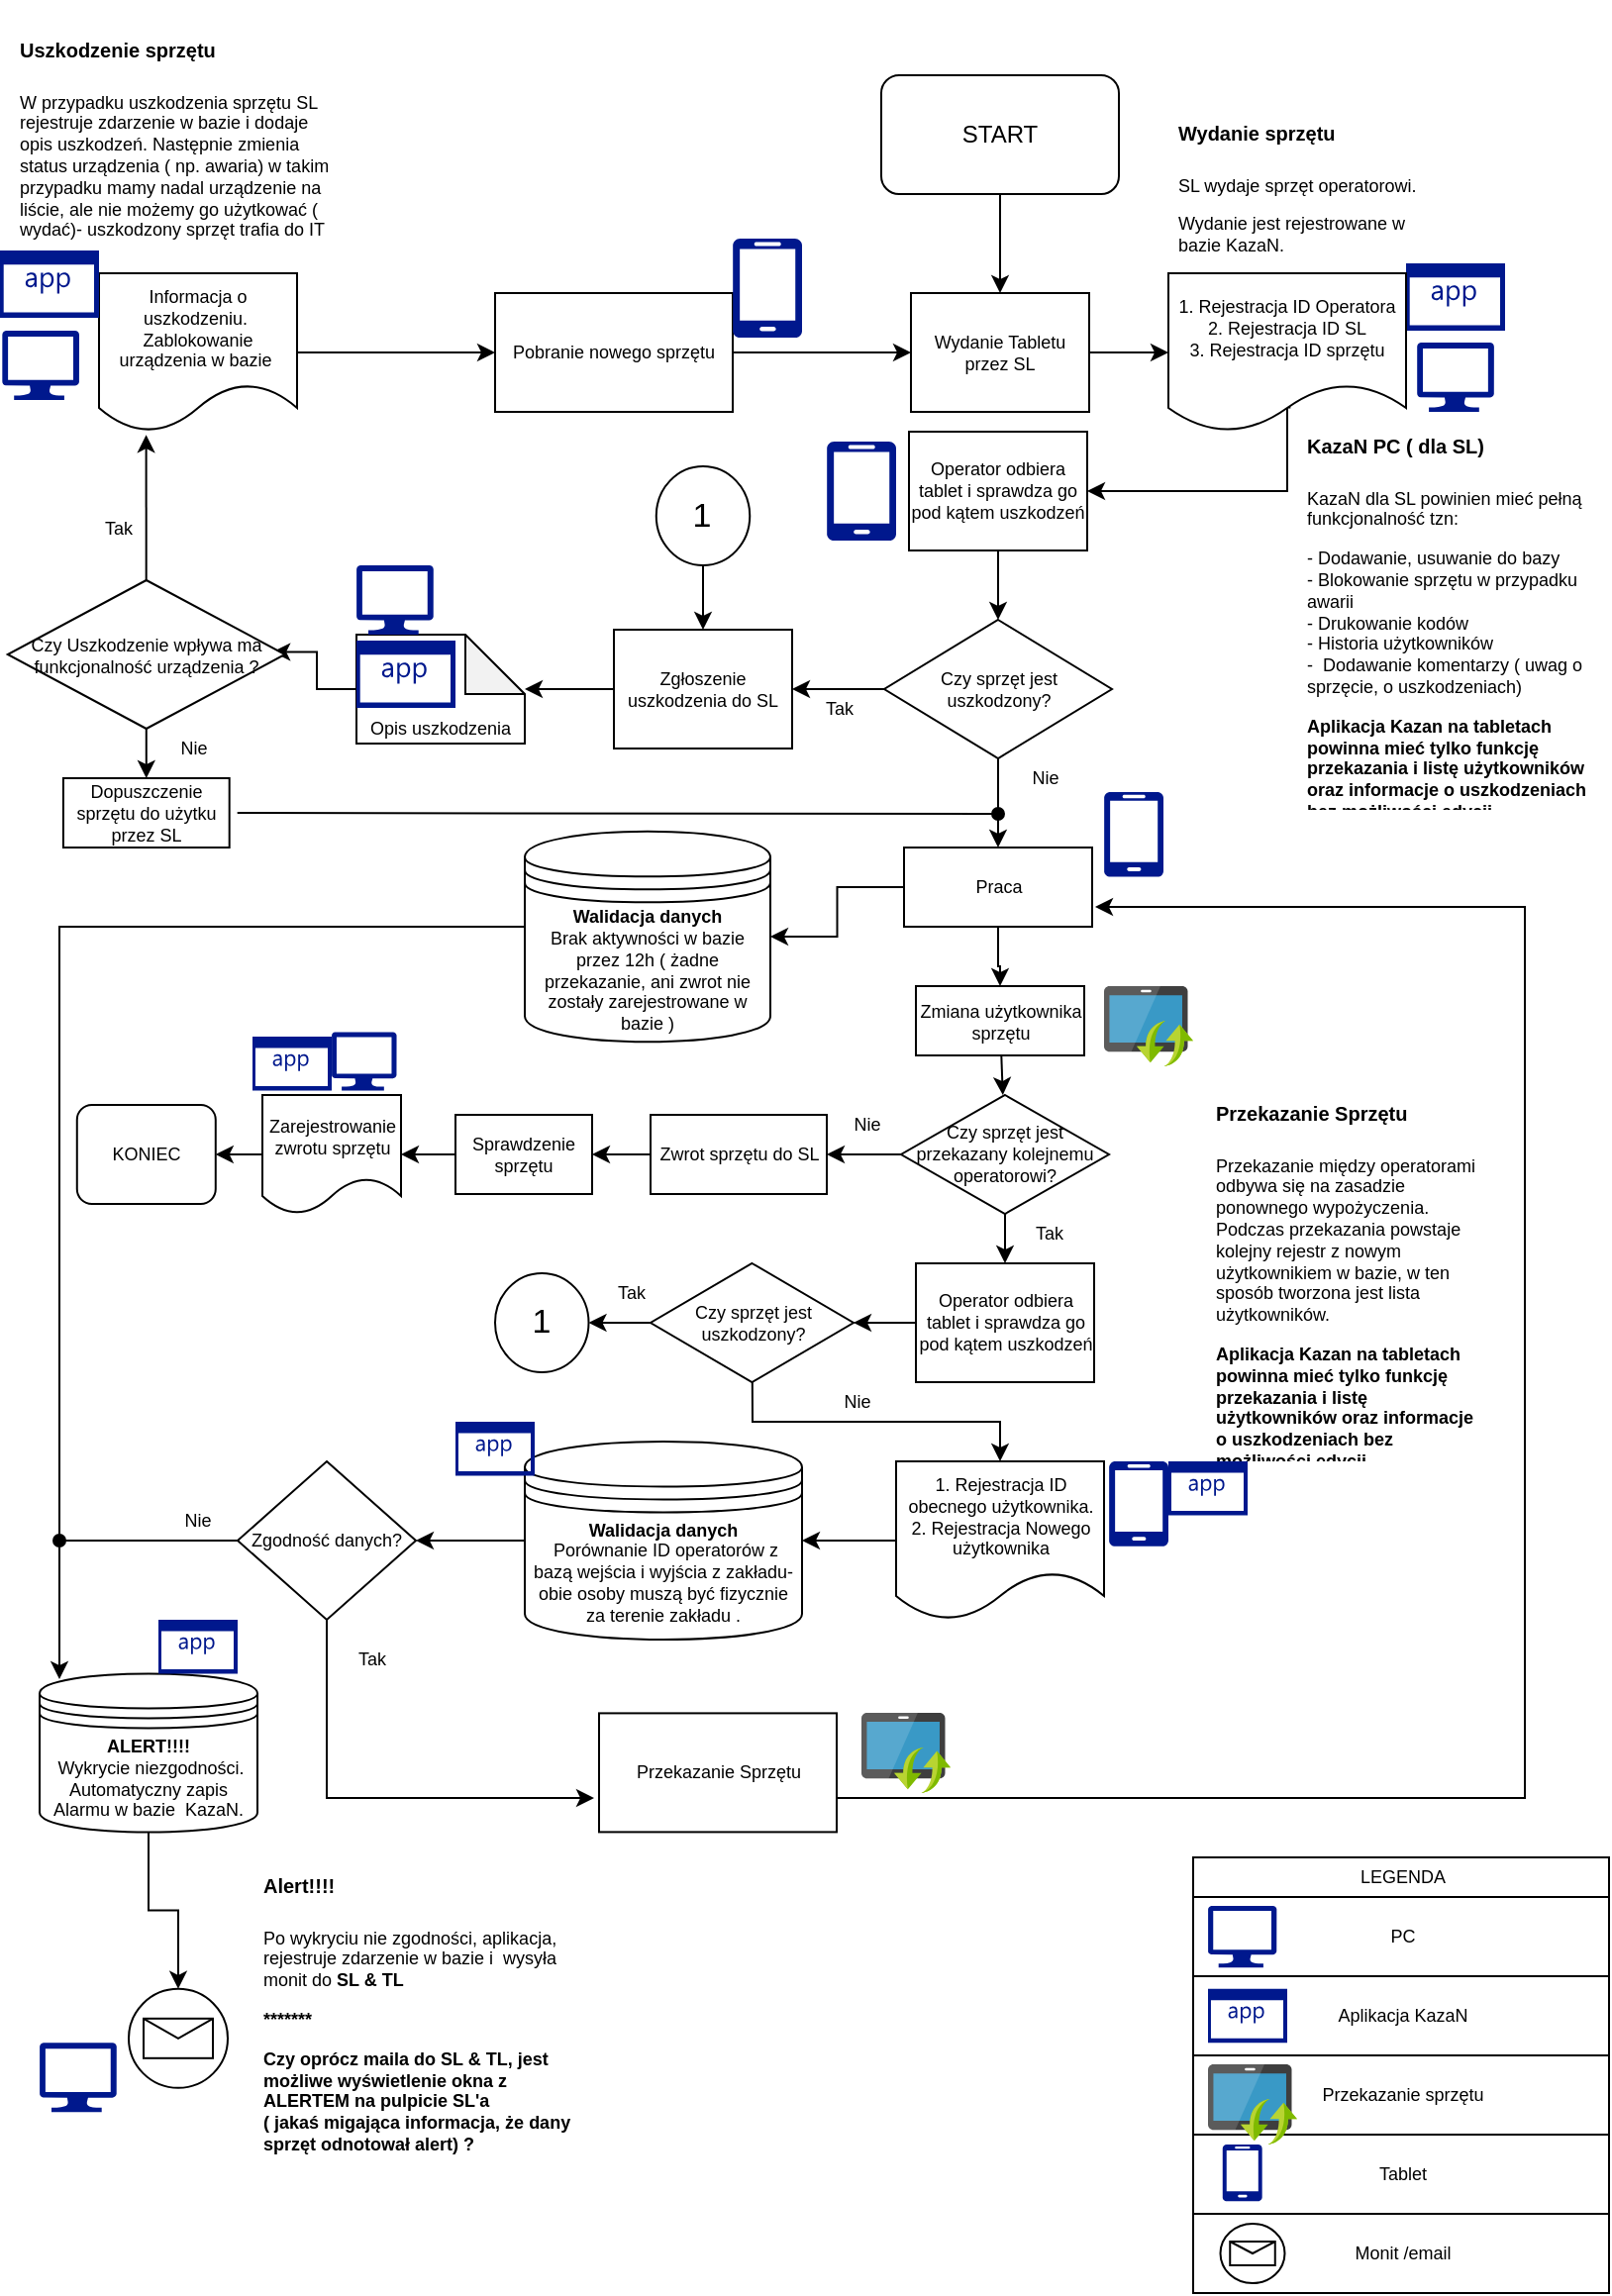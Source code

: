 <mxfile version="14.2.6" type="device"><diagram id="vHprkpGVAOyVKcilS32Z" name="Strona-1"><mxGraphModel dx="981" dy="486" grid="1" gridSize="10" guides="1" tooltips="1" connect="1" arrows="1" fold="1" page="1" pageScale="1" pageWidth="827" pageHeight="1169" math="0" shadow="0"><root><mxCell id="0"/><mxCell id="1" parent="0"/><mxCell id="ns3qXHVQo0M6WL1yetT9-144" value="Monit /email" style="html=1;labelBackgroundColor=#FFFFFF;fillColor=#FFFFFF;fontSize=9;align=center;" vertex="1" parent="1"><mxGeometry x="612.5" y="1120" width="210" height="40" as="geometry"/></mxCell><mxCell id="ns3qXHVQo0M6WL1yetT9-143" value="Tablet" style="html=1;labelBackgroundColor=#FFFFFF;fillColor=#FFFFFF;fontSize=9;align=center;" vertex="1" parent="1"><mxGeometry x="612.5" y="1080" width="210" height="40" as="geometry"/></mxCell><mxCell id="ns3qXHVQo0M6WL1yetT9-142" value="Przekazanie sprzętu" style="html=1;labelBackgroundColor=#FFFFFF;fillColor=#FFFFFF;fontSize=9;align=center;" vertex="1" parent="1"><mxGeometry x="612.5" y="1040" width="210" height="40" as="geometry"/></mxCell><mxCell id="ns3qXHVQo0M6WL1yetT9-141" value="Aplikacja KazaN" style="html=1;labelBackgroundColor=#FFFFFF;fillColor=#FFFFFF;fontSize=9;align=center;" vertex="1" parent="1"><mxGeometry x="612.5" y="1000" width="210" height="40" as="geometry"/></mxCell><mxCell id="ns3qXHVQo0M6WL1yetT9-140" value="PC" style="html=1;labelBackgroundColor=#FFFFFF;fillColor=#FFFFFF;fontSize=9;align=center;" vertex="1" parent="1"><mxGeometry x="612.5" y="960" width="210" height="40" as="geometry"/></mxCell><mxCell id="ns3qXHVQo0M6WL1yetT9-2" value="" style="endArrow=classic;html=1;exitX=0.5;exitY=1;exitDx=0;exitDy=0;" edge="1" parent="1" source="ns3qXHVQo0M6WL1yetT9-15" target="ns3qXHVQo0M6WL1yetT9-3"><mxGeometry width="50" height="50" relative="1" as="geometry"><mxPoint x="400" y="100" as="sourcePoint"/><mxPoint x="400" y="140" as="targetPoint"/></mxGeometry></mxCell><mxCell id="ns3qXHVQo0M6WL1yetT9-18" value="" style="edgeStyle=orthogonalEdgeStyle;rounded=0;orthogonalLoop=1;jettySize=auto;html=1;" edge="1" parent="1" source="ns3qXHVQo0M6WL1yetT9-3" target="ns3qXHVQo0M6WL1yetT9-17"><mxGeometry relative="1" as="geometry"/></mxCell><mxCell id="ns3qXHVQo0M6WL1yetT9-3" value="Wydanie Tabletu przez SL" style="rounded=0;whiteSpace=wrap;html=1;fontSize=9;" vertex="1" parent="1"><mxGeometry x="470" y="150" width="90" height="60" as="geometry"/></mxCell><mxCell id="ns3qXHVQo0M6WL1yetT9-5" value="" style="aspect=fixed;pointerEvents=1;shadow=0;dashed=0;html=1;strokeColor=none;labelPosition=center;verticalLabelPosition=bottom;verticalAlign=top;align=center;fillColor=#00188D;shape=mxgraph.mscae.enterprise.application" vertex="1" parent="1"><mxGeometry x="720" y="135" width="50" height="34" as="geometry"/></mxCell><mxCell id="ns3qXHVQo0M6WL1yetT9-7" value="" style="aspect=fixed;pointerEvents=1;shadow=0;dashed=0;html=1;strokeColor=none;labelPosition=center;verticalLabelPosition=bottom;verticalAlign=top;align=center;fillColor=#00188D;shape=mxgraph.azure.mobile" vertex="1" parent="1"><mxGeometry x="427.5" y="225" width="35" height="50" as="geometry"/></mxCell><mxCell id="ns3qXHVQo0M6WL1yetT9-9" value="" style="aspect=fixed;html=1;points=[];align=center;image;fontSize=12;image=img/lib/mscae/Software_Update.svg;" vertex="1" parent="1"><mxGeometry x="567.5" y="500" width="45" height="40.5" as="geometry"/></mxCell><mxCell id="ns3qXHVQo0M6WL1yetT9-15" value="START" style="rounded=1;whiteSpace=wrap;html=1;" vertex="1" parent="1"><mxGeometry x="455" y="40" width="120" height="60" as="geometry"/></mxCell><mxCell id="ns3qXHVQo0M6WL1yetT9-76" value="" style="edgeStyle=orthogonalEdgeStyle;rounded=0;orthogonalLoop=1;jettySize=auto;html=1;fontSize=9;entryX=1;entryY=0.5;entryDx=0;entryDy=0;exitX=0.514;exitY=0.847;exitDx=0;exitDy=0;exitPerimeter=0;" edge="1" parent="1" source="ns3qXHVQo0M6WL1yetT9-17" target="ns3qXHVQo0M6WL1yetT9-21"><mxGeometry relative="1" as="geometry"><mxPoint x="660" y="300" as="targetPoint"/><Array as="points"><mxPoint x="660" y="208"/><mxPoint x="660" y="250"/></Array></mxGeometry></mxCell><mxCell id="ns3qXHVQo0M6WL1yetT9-17" value="1. Rejestracja ID Operatora&lt;br style=&quot;font-size: 9px;&quot;&gt;2. Rejestracja ID SL&lt;br style=&quot;font-size: 9px;&quot;&gt;3. Rejestracja ID sprzętu" style="shape=document;whiteSpace=wrap;html=1;boundedLbl=1;rounded=0;fontSize=9;" vertex="1" parent="1"><mxGeometry x="600" y="140" width="120" height="80" as="geometry"/></mxCell><mxCell id="ns3qXHVQo0M6WL1yetT9-8" value="" style="aspect=fixed;pointerEvents=1;shadow=0;dashed=0;html=1;strokeColor=none;labelPosition=center;verticalLabelPosition=bottom;verticalAlign=top;align=center;fillColor=#00188D;shape=mxgraph.azure.computer" vertex="1" parent="1"><mxGeometry x="725.55" y="175" width="38.89" height="35" as="geometry"/></mxCell><mxCell id="ns3qXHVQo0M6WL1yetT9-20" value="&lt;h1&gt;&lt;font style=&quot;font-size: 10px&quot;&gt;Wydanie sprzętu&lt;/font&gt;&lt;/h1&gt;&lt;p style=&quot;font-size: 9px&quot;&gt;SL wydaje sprzęt operatorowi.&lt;/p&gt;&lt;p style=&quot;font-size: 9px&quot;&gt;Wydanie jest rejestrowane w bazie KazaN.&lt;/p&gt;" style="text;html=1;strokeColor=none;fillColor=none;spacing=5;spacingTop=-20;whiteSpace=wrap;overflow=hidden;rounded=0;fontSize=9;" vertex="1" parent="1"><mxGeometry x="600" y="55" width="130" height="80" as="geometry"/></mxCell><mxCell id="ns3qXHVQo0M6WL1yetT9-24" value="" style="edgeStyle=orthogonalEdgeStyle;rounded=0;orthogonalLoop=1;jettySize=auto;html=1;fontSize=9;" edge="1" parent="1" source="ns3qXHVQo0M6WL1yetT9-21" target="ns3qXHVQo0M6WL1yetT9-23"><mxGeometry relative="1" as="geometry"/></mxCell><mxCell id="ns3qXHVQo0M6WL1yetT9-21" value="Operator odbiera tablet i sprawdza go pod kątem uszkodzeń" style="whiteSpace=wrap;html=1;rounded=0;fontSize=9;" vertex="1" parent="1"><mxGeometry x="469" y="220" width="90" height="60" as="geometry"/></mxCell><mxCell id="ns3qXHVQo0M6WL1yetT9-29" value="" style="edgeStyle=orthogonalEdgeStyle;rounded=0;orthogonalLoop=1;jettySize=auto;html=1;fontSize=9;" edge="1" parent="1" source="ns3qXHVQo0M6WL1yetT9-23" target="ns3qXHVQo0M6WL1yetT9-28"><mxGeometry relative="1" as="geometry"/></mxCell><mxCell id="ns3qXHVQo0M6WL1yetT9-48" value="" style="edgeStyle=orthogonalEdgeStyle;rounded=0;orthogonalLoop=1;jettySize=auto;html=1;fontSize=9;" edge="1" parent="1" source="ns3qXHVQo0M6WL1yetT9-23" target="ns3qXHVQo0M6WL1yetT9-47"><mxGeometry relative="1" as="geometry"/></mxCell><mxCell id="ns3qXHVQo0M6WL1yetT9-23" value="Czy sprzęt jest uszkodzony?" style="rhombus;whiteSpace=wrap;html=1;rounded=0;fontSize=9;" vertex="1" parent="1"><mxGeometry x="456.5" y="315" width="115" height="70" as="geometry"/></mxCell><mxCell id="ns3qXHVQo0M6WL1yetT9-27" value="Tak" style="text;html=1;strokeColor=none;fillColor=none;align=center;verticalAlign=middle;whiteSpace=wrap;rounded=0;fontSize=9;" vertex="1" parent="1"><mxGeometry x="414" y="350" width="40" height="20" as="geometry"/></mxCell><mxCell id="ns3qXHVQo0M6WL1yetT9-33" value="" style="edgeStyle=orthogonalEdgeStyle;rounded=0;orthogonalLoop=1;jettySize=auto;html=1;fontSize=9;" edge="1" parent="1" source="ns3qXHVQo0M6WL1yetT9-28" target="ns3qXHVQo0M6WL1yetT9-32"><mxGeometry relative="1" as="geometry"/></mxCell><mxCell id="ns3qXHVQo0M6WL1yetT9-28" value="Zgłoszenie uszkodzenia do SL" style="whiteSpace=wrap;html=1;rounded=0;fontSize=9;" vertex="1" parent="1"><mxGeometry x="320" y="320" width="90" height="60" as="geometry"/></mxCell><mxCell id="ns3qXHVQo0M6WL1yetT9-36" value="" style="edgeStyle=orthogonalEdgeStyle;rounded=0;orthogonalLoop=1;jettySize=auto;html=1;fontSize=9;entryX=0.955;entryY=0.483;entryDx=0;entryDy=0;entryPerimeter=0;" edge="1" parent="1" source="ns3qXHVQo0M6WL1yetT9-32" target="ns3qXHVQo0M6WL1yetT9-35"><mxGeometry relative="1" as="geometry"><mxPoint x="160" y="352.5" as="targetPoint"/></mxGeometry></mxCell><mxCell id="ns3qXHVQo0M6WL1yetT9-32" value="Opis uszkodzenia" style="shape=note;whiteSpace=wrap;html=1;backgroundOutline=1;darkOpacity=0.05;rounded=0;fontSize=9;verticalAlign=bottom;" vertex="1" parent="1"><mxGeometry x="190" y="322.5" width="85" height="55" as="geometry"/></mxCell><mxCell id="ns3qXHVQo0M6WL1yetT9-34" value="" style="aspect=fixed;pointerEvents=1;shadow=0;dashed=0;html=1;strokeColor=none;labelPosition=center;verticalLabelPosition=bottom;verticalAlign=top;align=center;fillColor=#00188D;shape=mxgraph.mscae.enterprise.application" vertex="1" parent="1"><mxGeometry x="190" y="325.5" width="50" height="34" as="geometry"/></mxCell><mxCell id="ns3qXHVQo0M6WL1yetT9-170" value="" style="edgeStyle=none;rounded=0;orthogonalLoop=1;jettySize=auto;html=1;startArrow=none;startFill=0;endArrow=classic;endFill=1;fontSize=17;entryX=0.238;entryY=1.02;entryDx=0;entryDy=0;entryPerimeter=0;" edge="1" parent="1" source="ns3qXHVQo0M6WL1yetT9-35" target="ns3qXHVQo0M6WL1yetT9-39"><mxGeometry relative="1" as="geometry"/></mxCell><mxCell id="ns3qXHVQo0M6WL1yetT9-174" value="" style="edgeStyle=none;rounded=0;orthogonalLoop=1;jettySize=auto;html=1;startArrow=none;startFill=0;endArrow=classic;endFill=1;fontSize=17;" edge="1" parent="1" source="ns3qXHVQo0M6WL1yetT9-35" target="ns3qXHVQo0M6WL1yetT9-173"><mxGeometry relative="1" as="geometry"/></mxCell><mxCell id="ns3qXHVQo0M6WL1yetT9-35" value="Czy Uszkodzenie wpływa ma funkcjonalność urządzenia ?" style="rhombus;whiteSpace=wrap;html=1;rounded=0;fontSize=9;verticalAlign=middle;" vertex="1" parent="1"><mxGeometry x="13.89" y="295" width="140" height="75" as="geometry"/></mxCell><mxCell id="ns3qXHVQo0M6WL1yetT9-44" value="" style="edgeStyle=orthogonalEdgeStyle;rounded=0;orthogonalLoop=1;jettySize=auto;html=1;fontSize=9;" edge="1" parent="1" source="ns3qXHVQo0M6WL1yetT9-39" target="ns3qXHVQo0M6WL1yetT9-43"><mxGeometry relative="1" as="geometry"/></mxCell><mxCell id="ns3qXHVQo0M6WL1yetT9-39" value="Informacja o uszkodzeniu.&amp;nbsp; Zablokowanie urządzenia w bazie&amp;nbsp;" style="shape=document;whiteSpace=wrap;html=1;boundedLbl=1;rounded=0;fontSize=9;" vertex="1" parent="1"><mxGeometry x="60" y="140" width="100" height="80" as="geometry"/></mxCell><mxCell id="ns3qXHVQo0M6WL1yetT9-41" value="" style="aspect=fixed;pointerEvents=1;shadow=0;dashed=0;html=1;strokeColor=none;labelPosition=center;verticalLabelPosition=bottom;verticalAlign=top;align=center;fillColor=#00188D;shape=mxgraph.mscae.enterprise.application" vertex="1" parent="1"><mxGeometry x="10" y="128.5" width="50" height="34" as="geometry"/></mxCell><mxCell id="ns3qXHVQo0M6WL1yetT9-42" value="&lt;h1&gt;&lt;span style=&quot;font-size: 10px&quot;&gt;Uszkodzenie sprzętu&lt;/span&gt;&lt;/h1&gt;&lt;p style=&quot;font-size: 9px&quot;&gt;W przypadku uszkodzenia sprzętu SL rejestruje zdarzenie w bazie i dodaje opis uszkodzeń. Następnie zmienia status urządzenia ( np. awaria) w takim przypadku mamy nadal urządzenie na liście, ale nie możemy go użytkować ( wydać)- uszkodzony sprzęt trafia do IT&lt;/p&gt;" style="text;html=1;strokeColor=none;fillColor=none;spacing=5;spacingTop=-20;whiteSpace=wrap;overflow=hidden;rounded=0;fontSize=9;" vertex="1" parent="1"><mxGeometry x="15" y="12.5" width="170" height="110" as="geometry"/></mxCell><mxCell id="ns3qXHVQo0M6WL1yetT9-45" value="" style="edgeStyle=orthogonalEdgeStyle;rounded=0;orthogonalLoop=1;jettySize=auto;html=1;fontSize=9;" edge="1" parent="1" source="ns3qXHVQo0M6WL1yetT9-43" target="ns3qXHVQo0M6WL1yetT9-3"><mxGeometry relative="1" as="geometry"/></mxCell><mxCell id="ns3qXHVQo0M6WL1yetT9-43" value="Pobranie nowego sprzętu" style="whiteSpace=wrap;html=1;rounded=0;fontSize=9;" vertex="1" parent="1"><mxGeometry x="260" y="150" width="120" height="60" as="geometry"/></mxCell><mxCell id="ns3qXHVQo0M6WL1yetT9-46" value="Tak" style="text;html=1;strokeColor=none;fillColor=none;align=center;verticalAlign=middle;whiteSpace=wrap;rounded=0;fontSize=9;" vertex="1" parent="1"><mxGeometry x="50" y="259" width="40" height="20" as="geometry"/></mxCell><mxCell id="ns3qXHVQo0M6WL1yetT9-56" value="" style="edgeStyle=orthogonalEdgeStyle;rounded=0;orthogonalLoop=1;jettySize=auto;html=1;fontSize=9;" edge="1" parent="1" source="ns3qXHVQo0M6WL1yetT9-47" target="ns3qXHVQo0M6WL1yetT9-55"><mxGeometry relative="1" as="geometry"/></mxCell><mxCell id="ns3qXHVQo0M6WL1yetT9-108" value="" style="edgeStyle=orthogonalEdgeStyle;rounded=0;orthogonalLoop=1;jettySize=auto;html=1;fontSize=9;" edge="1" parent="1" source="ns3qXHVQo0M6WL1yetT9-47" target="ns3qXHVQo0M6WL1yetT9-107"><mxGeometry relative="1" as="geometry"/></mxCell><mxCell id="ns3qXHVQo0M6WL1yetT9-47" value="Praca" style="whiteSpace=wrap;html=1;rounded=0;fontSize=9;" vertex="1" parent="1"><mxGeometry x="466.5" y="430" width="95" height="40" as="geometry"/></mxCell><mxCell id="ns3qXHVQo0M6WL1yetT9-49" value="Nie" style="text;html=1;strokeColor=none;fillColor=none;align=center;verticalAlign=middle;whiteSpace=wrap;rounded=0;fontSize=9;" vertex="1" parent="1"><mxGeometry x="517.5" y="385" width="40" height="20" as="geometry"/></mxCell><mxCell id="ns3qXHVQo0M6WL1yetT9-50" value="" style="aspect=fixed;pointerEvents=1;shadow=0;dashed=0;html=1;strokeColor=none;labelPosition=center;verticalLabelPosition=bottom;verticalAlign=top;align=center;fillColor=#00188D;shape=mxgraph.azure.computer" vertex="1" parent="1"><mxGeometry x="190" y="287.5" width="38.89" height="35" as="geometry"/></mxCell><mxCell id="ns3qXHVQo0M6WL1yetT9-51" value="" style="aspect=fixed;pointerEvents=1;shadow=0;dashed=0;html=1;strokeColor=none;labelPosition=center;verticalLabelPosition=bottom;verticalAlign=top;align=center;fillColor=#00188D;shape=mxgraph.azure.computer" vertex="1" parent="1"><mxGeometry x="11.11" y="169" width="38.89" height="35" as="geometry"/></mxCell><mxCell id="ns3qXHVQo0M6WL1yetT9-53" value="" style="aspect=fixed;pointerEvents=1;shadow=0;dashed=0;html=1;strokeColor=none;labelPosition=center;verticalLabelPosition=bottom;verticalAlign=top;align=center;fillColor=#00188D;shape=mxgraph.azure.mobile" vertex="1" parent="1"><mxGeometry x="380" y="122.5" width="35" height="50" as="geometry"/></mxCell><mxCell id="ns3qXHVQo0M6WL1yetT9-54" value="" style="aspect=fixed;pointerEvents=1;shadow=0;dashed=0;html=1;strokeColor=none;labelPosition=center;verticalLabelPosition=bottom;verticalAlign=top;align=center;fillColor=#00188D;shape=mxgraph.azure.mobile" vertex="1" parent="1"><mxGeometry x="567.5" y="401.93" width="30" height="42.86" as="geometry"/></mxCell><mxCell id="ns3qXHVQo0M6WL1yetT9-155" value="" style="edgeStyle=none;rounded=0;orthogonalLoop=1;jettySize=auto;html=1;startArrow=none;startFill=0;endArrow=classic;endFill=1;fontSize=9;" edge="1" parent="1" source="ns3qXHVQo0M6WL1yetT9-55"><mxGeometry relative="1" as="geometry"><mxPoint x="516.389" y="555" as="targetPoint"/></mxGeometry></mxCell><mxCell id="ns3qXHVQo0M6WL1yetT9-55" value="Zmiana użytkownika sprzętu" style="whiteSpace=wrap;html=1;rounded=0;fontSize=9;" vertex="1" parent="1"><mxGeometry x="472.5" y="500" width="85" height="35" as="geometry"/></mxCell><mxCell id="ns3qXHVQo0M6WL1yetT9-60" value="" style="edgeStyle=orthogonalEdgeStyle;rounded=0;orthogonalLoop=1;jettySize=auto;html=1;fontSize=9;" edge="1" parent="1" source="ns3qXHVQo0M6WL1yetT9-57" target="ns3qXHVQo0M6WL1yetT9-59"><mxGeometry relative="1" as="geometry"/></mxCell><mxCell id="ns3qXHVQo0M6WL1yetT9-158" value="" style="edgeStyle=none;rounded=0;orthogonalLoop=1;jettySize=auto;html=1;startArrow=none;startFill=0;endArrow=classic;endFill=1;fontSize=9;" edge="1" parent="1" source="ns3qXHVQo0M6WL1yetT9-57" target="ns3qXHVQo0M6WL1yetT9-157"><mxGeometry relative="1" as="geometry"/></mxCell><mxCell id="ns3qXHVQo0M6WL1yetT9-57" value="Czy sprzęt jest przekazany kolejnemu operatorowi?" style="rhombus;whiteSpace=wrap;html=1;rounded=0;fontSize=9;" vertex="1" parent="1"><mxGeometry x="465" y="555" width="105" height="60" as="geometry"/></mxCell><mxCell id="ns3qXHVQo0M6WL1yetT9-151" value="" style="edgeStyle=none;rounded=0;orthogonalLoop=1;jettySize=auto;html=1;startArrow=none;startFill=0;endArrow=classic;endFill=1;fontSize=9;" edge="1" parent="1" source="ns3qXHVQo0M6WL1yetT9-59" target="ns3qXHVQo0M6WL1yetT9-150"><mxGeometry relative="1" as="geometry"/></mxCell><mxCell id="ns3qXHVQo0M6WL1yetT9-59" value="Zwrot sprzętu do SL" style="whiteSpace=wrap;html=1;rounded=0;fontSize=9;" vertex="1" parent="1"><mxGeometry x="338.5" y="565" width="89" height="40" as="geometry"/></mxCell><mxCell id="ns3qXHVQo0M6WL1yetT9-61" value="Nie" style="text;html=1;strokeColor=none;fillColor=none;align=center;verticalAlign=middle;whiteSpace=wrap;rounded=0;fontSize=9;" vertex="1" parent="1"><mxGeometry x="427.5" y="560" width="40" height="20" as="geometry"/></mxCell><mxCell id="ns3qXHVQo0M6WL1yetT9-69" value="" style="edgeStyle=orthogonalEdgeStyle;rounded=0;orthogonalLoop=1;jettySize=auto;html=1;fontSize=9;entryX=1;entryY=0.5;entryDx=0;entryDy=0;" edge="1" parent="1" source="ns3qXHVQo0M6WL1yetT9-62" target="ns3qXHVQo0M6WL1yetT9-70"><mxGeometry relative="1" as="geometry"><mxPoint x="152.5" y="640" as="targetPoint"/></mxGeometry></mxCell><mxCell id="ns3qXHVQo0M6WL1yetT9-62" value="Zarejestrowanie zwrotu sprzętu" style="shape=document;whiteSpace=wrap;html=1;boundedLbl=1;rounded=0;fontSize=9;" vertex="1" parent="1"><mxGeometry x="142.5" y="555" width="70" height="60" as="geometry"/></mxCell><mxCell id="ns3qXHVQo0M6WL1yetT9-64" value="" style="aspect=fixed;pointerEvents=1;shadow=0;dashed=0;html=1;strokeColor=none;labelPosition=center;verticalLabelPosition=bottom;verticalAlign=top;align=center;fillColor=#00188D;shape=mxgraph.mscae.enterprise.application" vertex="1" parent="1"><mxGeometry x="137.5" y="525.5" width="40" height="27.2" as="geometry"/></mxCell><mxCell id="ns3qXHVQo0M6WL1yetT9-65" value="" style="aspect=fixed;pointerEvents=1;shadow=0;dashed=0;html=1;strokeColor=none;labelPosition=center;verticalLabelPosition=bottom;verticalAlign=top;align=center;fillColor=#00188D;shape=mxgraph.azure.computer" vertex="1" parent="1"><mxGeometry x="177.5" y="523.2" width="32.77" height="29.5" as="geometry"/></mxCell><mxCell id="ns3qXHVQo0M6WL1yetT9-70" value="KONIEC" style="rounded=1;whiteSpace=wrap;html=1;fontSize=9;" vertex="1" parent="1"><mxGeometry x="48.89" y="560" width="70" height="50" as="geometry"/></mxCell><mxCell id="ns3qXHVQo0M6WL1yetT9-77" value="Tak" style="text;html=1;strokeColor=none;fillColor=none;align=center;verticalAlign=middle;whiteSpace=wrap;rounded=0;fontSize=9;" vertex="1" parent="1"><mxGeometry x="520" y="615" width="40" height="20" as="geometry"/></mxCell><mxCell id="ns3qXHVQo0M6WL1yetT9-84" value="" style="edgeStyle=orthogonalEdgeStyle;rounded=0;orthogonalLoop=1;jettySize=auto;html=1;fontSize=9;" edge="1" parent="1" source="ns3qXHVQo0M6WL1yetT9-78" target="ns3qXHVQo0M6WL1yetT9-83"><mxGeometry relative="1" as="geometry"/></mxCell><mxCell id="ns3qXHVQo0M6WL1yetT9-78" value="1. Rejestracja ID obecnego użytkownika.&lt;br&gt;2. Rejestracja Nowego użytkownika" style="shape=document;whiteSpace=wrap;html=1;boundedLbl=1;rounded=0;fontSize=9;" vertex="1" parent="1"><mxGeometry x="462.5" y="740" width="105" height="80" as="geometry"/></mxCell><mxCell id="ns3qXHVQo0M6WL1yetT9-80" value="" style="aspect=fixed;pointerEvents=1;shadow=0;dashed=0;html=1;strokeColor=none;labelPosition=center;verticalLabelPosition=bottom;verticalAlign=top;align=center;fillColor=#00188D;shape=mxgraph.azure.mobile" vertex="1" parent="1"><mxGeometry x="570" y="740" width="30" height="42.86" as="geometry"/></mxCell><mxCell id="ns3qXHVQo0M6WL1yetT9-81" value="" style="aspect=fixed;pointerEvents=1;shadow=0;dashed=0;html=1;strokeColor=none;labelPosition=center;verticalLabelPosition=bottom;verticalAlign=top;align=center;fillColor=#00188D;shape=mxgraph.mscae.enterprise.application" vertex="1" parent="1"><mxGeometry x="600" y="740" width="40" height="27.2" as="geometry"/></mxCell><mxCell id="ns3qXHVQo0M6WL1yetT9-86" value="" style="edgeStyle=orthogonalEdgeStyle;rounded=0;orthogonalLoop=1;jettySize=auto;html=1;fontSize=9;" edge="1" parent="1" source="ns3qXHVQo0M6WL1yetT9-83" target="ns3qXHVQo0M6WL1yetT9-85"><mxGeometry relative="1" as="geometry"/></mxCell><mxCell id="ns3qXHVQo0M6WL1yetT9-83" value="&lt;b&gt;Walidacja danych&lt;/b&gt;&lt;br&gt;&amp;nbsp;Porównanie ID operatorów z bazą wejścia i wyjścia z zakładu- obie osoby muszą być fizycznie za terenie zakładu ." style="shape=datastore;whiteSpace=wrap;html=1;fontSize=9;align=center;" vertex="1" parent="1"><mxGeometry x="275" y="730" width="140" height="100" as="geometry"/></mxCell><mxCell id="ns3qXHVQo0M6WL1yetT9-89" value="" style="rounded=0;orthogonalLoop=1;jettySize=auto;html=1;fontSize=9;exitX=0;exitY=0.5;exitDx=0;exitDy=0;endArrow=classic;endFill=1;startArrow=oval;startFill=1;" edge="1" parent="1"><mxGeometry relative="1" as="geometry"><mxPoint x="40" y="780" as="sourcePoint"/><mxPoint x="40" y="850" as="targetPoint"/></mxGeometry></mxCell><mxCell id="ns3qXHVQo0M6WL1yetT9-95" value="" style="edgeStyle=orthogonalEdgeStyle;rounded=0;orthogonalLoop=1;jettySize=auto;html=1;fontSize=9;exitX=0.5;exitY=1;exitDx=0;exitDy=0;" edge="1" parent="1" source="ns3qXHVQo0M6WL1yetT9-85"><mxGeometry relative="1" as="geometry"><mxPoint x="310" y="910" as="targetPoint"/><Array as="points"><mxPoint x="175" y="910"/></Array></mxGeometry></mxCell><mxCell id="ns3qXHVQo0M6WL1yetT9-85" value="Zgodność danych?" style="rhombus;whiteSpace=wrap;html=1;fontSize=9;" vertex="1" parent="1"><mxGeometry x="130" y="740" width="90" height="80" as="geometry"/></mxCell><mxCell id="ns3qXHVQo0M6WL1yetT9-90" value="" style="shape=mxgraph.bpmn.shape;html=1;verticalLabelPosition=bottom;labelBackgroundColor=#ffffff;verticalAlign=top;align=center;perimeter=ellipsePerimeter;outlineConnect=0;outline=standard;symbol=message;" vertex="1" parent="1"><mxGeometry x="75" y="1006.4" width="50" height="50" as="geometry"/></mxCell><mxCell id="ns3qXHVQo0M6WL1yetT9-91" value="Tak" style="text;html=1;strokeColor=none;fillColor=none;align=center;verticalAlign=middle;whiteSpace=wrap;rounded=0;fontSize=9;" vertex="1" parent="1"><mxGeometry x="177.5" y="830" width="40" height="20" as="geometry"/></mxCell><mxCell id="ns3qXHVQo0M6WL1yetT9-98" value="" style="edgeStyle=orthogonalEdgeStyle;rounded=0;orthogonalLoop=1;jettySize=auto;html=1;fontSize=9;" edge="1" parent="1" source="ns3qXHVQo0M6WL1yetT9-94"><mxGeometry relative="1" as="geometry"><mxPoint x="563" y="460" as="targetPoint"/><Array as="points"><mxPoint x="780" y="910"/><mxPoint x="780" y="460"/><mxPoint x="563" y="460"/></Array></mxGeometry></mxCell><mxCell id="ns3qXHVQo0M6WL1yetT9-94" value="Przekazanie Sprzętu" style="whiteSpace=wrap;html=1;fontSize=9;" vertex="1" parent="1"><mxGeometry x="312.5" y="867.2" width="120" height="60" as="geometry"/></mxCell><mxCell id="ns3qXHVQo0M6WL1yetT9-96" value="" style="aspect=fixed;html=1;points=[];align=center;image;fontSize=12;image=img/lib/mscae/Software_Update.svg;" vertex="1" parent="1"><mxGeometry x="445" y="866.95" width="45" height="40.5" as="geometry"/></mxCell><mxCell id="ns3qXHVQo0M6WL1yetT9-99" value="Nie" style="text;html=1;strokeColor=none;fillColor=none;align=center;verticalAlign=middle;whiteSpace=wrap;rounded=0;fontSize=9;" vertex="1" parent="1"><mxGeometry x="90" y="760" width="40" height="20" as="geometry"/></mxCell><mxCell id="ns3qXHVQo0M6WL1yetT9-103" value="" style="edgeStyle=orthogonalEdgeStyle;rounded=0;orthogonalLoop=1;jettySize=auto;html=1;fontSize=9;" edge="1" parent="1" source="ns3qXHVQo0M6WL1yetT9-100" target="ns3qXHVQo0M6WL1yetT9-90"><mxGeometry relative="1" as="geometry"/></mxCell><mxCell id="ns3qXHVQo0M6WL1yetT9-100" value="&lt;b&gt;ALERT!!!!&lt;/b&gt;&lt;br&gt;&amp;nbsp;Wykrycie niezgodności.&lt;br&gt;Automatyczny zapis Alarmu w bazie&amp;nbsp; KazaN." style="shape=datastore;whiteSpace=wrap;html=1;fontSize=9;align=center;" vertex="1" parent="1"><mxGeometry x="30" y="847.2" width="110" height="80" as="geometry"/></mxCell><mxCell id="ns3qXHVQo0M6WL1yetT9-101" value="" style="aspect=fixed;pointerEvents=1;shadow=0;dashed=0;html=1;strokeColor=none;labelPosition=center;verticalLabelPosition=bottom;verticalAlign=top;align=center;fillColor=#00188D;shape=mxgraph.mscae.enterprise.application" vertex="1" parent="1"><mxGeometry x="240" y="720" width="40" height="27.2" as="geometry"/></mxCell><mxCell id="ns3qXHVQo0M6WL1yetT9-104" value="" style="aspect=fixed;pointerEvents=1;shadow=0;dashed=0;html=1;strokeColor=none;labelPosition=center;verticalLabelPosition=bottom;verticalAlign=top;align=center;fillColor=#00188D;shape=mxgraph.mscae.enterprise.application" vertex="1" parent="1"><mxGeometry x="90" y="820" width="40" height="27.2" as="geometry"/></mxCell><mxCell id="ns3qXHVQo0M6WL1yetT9-105" value="" style="aspect=fixed;pointerEvents=1;shadow=0;dashed=0;html=1;strokeColor=none;labelPosition=center;verticalLabelPosition=bottom;verticalAlign=top;align=center;fillColor=#00188D;shape=mxgraph.azure.computer" vertex="1" parent="1"><mxGeometry x="30" y="1033.6" width="38.89" height="35" as="geometry"/></mxCell><mxCell id="ns3qXHVQo0M6WL1yetT9-106" value="&lt;h1&gt;&lt;span style=&quot;font-size: 10px&quot;&gt;Alert!!!!&lt;/span&gt;&lt;/h1&gt;&lt;p style=&quot;font-size: 9px&quot;&gt;Po wykryciu nie zgodności, aplikacja, rejestruje zdarzenie w bazie i&amp;nbsp; wysyła monit do &lt;b&gt;SL &amp;amp; TL&lt;/b&gt;&lt;/p&gt;&lt;p style=&quot;font-size: 9px&quot;&gt;&lt;b&gt;*******&lt;/b&gt;&lt;/p&gt;&lt;p style=&quot;font-size: 9px&quot;&gt;&lt;b&gt;Czy oprócz maila do SL &amp;amp; TL, jest możliwe wyświetlenie okna z ALERTEM na pulpicie SL'a&lt;br&gt;( jakaś migająca informacja, że dany sprzęt odnotował alert) ?&lt;/b&gt;&lt;/p&gt;" style="text;html=1;strokeColor=none;fillColor=none;spacing=5;spacingTop=-20;whiteSpace=wrap;overflow=hidden;rounded=0;fontSize=9;" vertex="1" parent="1"><mxGeometry x="138.33" y="940" width="176.11" height="160" as="geometry"/></mxCell><mxCell id="ns3qXHVQo0M6WL1yetT9-110" value="" style="edgeStyle=orthogonalEdgeStyle;rounded=0;orthogonalLoop=1;jettySize=auto;html=1;fontSize=9;endArrow=none;endFill=0;" edge="1" parent="1" source="ns3qXHVQo0M6WL1yetT9-107"><mxGeometry relative="1" as="geometry"><mxPoint x="40" y="780" as="targetPoint"/><Array as="points"><mxPoint x="40" y="470"/></Array></mxGeometry></mxCell><mxCell id="ns3qXHVQo0M6WL1yetT9-107" value="&lt;b&gt;Walidacja danych&lt;/b&gt;&lt;br&gt;&amp;nbsp;Brak aktywności w bazie&amp;nbsp; przez 12h ( żadne przekazanie, ani zwrot nie zostały zarejestrowane w bazie )" style="shape=datastore;whiteSpace=wrap;html=1;fontSize=9;align=center;" vertex="1" parent="1"><mxGeometry x="275" y="421.93" width="124" height="106.14" as="geometry"/></mxCell><mxCell id="ns3qXHVQo0M6WL1yetT9-112" value="" style="edgeStyle=orthogonalEdgeStyle;rounded=0;orthogonalLoop=1;jettySize=auto;html=1;fontSize=9;exitX=0;exitY=0.5;exitDx=0;exitDy=0;endArrow=none;endFill=0;" edge="1" parent="1" source="ns3qXHVQo0M6WL1yetT9-85"><mxGeometry relative="1" as="geometry"><mxPoint x="130" y="780" as="sourcePoint"/><mxPoint x="40" y="780" as="targetPoint"/><Array as="points"/></mxGeometry></mxCell><mxCell id="ns3qXHVQo0M6WL1yetT9-131" value="LEGENDA" style="html=1;labelBackgroundColor=#FFFFFF;fillColor=#FFFFFF;fontSize=9;align=center;" vertex="1" parent="1"><mxGeometry x="612.5" y="940" width="210" height="20" as="geometry"/></mxCell><mxCell id="ns3qXHVQo0M6WL1yetT9-132" value="" style="aspect=fixed;pointerEvents=1;shadow=0;dashed=0;html=1;strokeColor=none;labelPosition=center;verticalLabelPosition=bottom;verticalAlign=top;align=center;fillColor=#00188D;shape=mxgraph.azure.computer" vertex="1" parent="1"><mxGeometry x="620" y="964.4" width="34.67" height="31.2" as="geometry"/></mxCell><mxCell id="ns3qXHVQo0M6WL1yetT9-133" value="" style="aspect=fixed;pointerEvents=1;shadow=0;dashed=0;html=1;strokeColor=none;labelPosition=center;verticalLabelPosition=bottom;verticalAlign=top;align=center;fillColor=#00188D;shape=mxgraph.mscae.enterprise.application" vertex="1" parent="1"><mxGeometry x="620" y="1006.4" width="40" height="27.2" as="geometry"/></mxCell><mxCell id="ns3qXHVQo0M6WL1yetT9-134" value="" style="aspect=fixed;html=1;points=[];align=center;image;fontSize=12;image=img/lib/mscae/Software_Update.svg;" vertex="1" parent="1"><mxGeometry x="620" y="1044.5" width="45" height="40.5" as="geometry"/></mxCell><mxCell id="ns3qXHVQo0M6WL1yetT9-135" value="" style="aspect=fixed;pointerEvents=1;shadow=0;dashed=0;html=1;strokeColor=none;labelPosition=center;verticalLabelPosition=bottom;verticalAlign=top;align=center;fillColor=#00188D;shape=mxgraph.azure.mobile" vertex="1" parent="1"><mxGeometry x="627.33" y="1085" width="20" height="28.57" as="geometry"/></mxCell><mxCell id="ns3qXHVQo0M6WL1yetT9-139" value="" style="shape=mxgraph.bpmn.shape;html=1;verticalLabelPosition=bottom;labelBackgroundColor=#ffffff;verticalAlign=top;align=center;perimeter=ellipsePerimeter;outlineConnect=0;outline=standard;symbol=message;" vertex="1" parent="1"><mxGeometry x="626.25" y="1125" width="32.5" height="30" as="geometry"/></mxCell><mxCell id="ns3qXHVQo0M6WL1yetT9-145" value="&lt;h1&gt;&lt;span style=&quot;font-size: 10px&quot;&gt;Przekazanie Sprzętu&lt;/span&gt;&lt;/h1&gt;&lt;p style=&quot;font-size: 9px&quot;&gt;Przekazanie między operatorami odbywa się na zasadzie ponownego wypożyczenia. Podczas przekazania powstaje kolejny rejestr z nowym użytkownikiem w bazie, w ten sposób tworzona jest lista użytkowników.&amp;nbsp;&lt;/p&gt;&lt;p style=&quot;font-size: 9px&quot;&gt;&lt;b&gt;Aplikacja Kazan na tabletach powinna mieć tylko funkcję przekazania i listę użytkowników oraz informacje o uszkodzeniach bez możliwości edycji&lt;/b&gt;&lt;/p&gt;&lt;p style=&quot;font-size: 9px&quot;&gt;&lt;br&gt;&lt;/p&gt;" style="text;html=1;strokeColor=none;fillColor=none;spacing=5;spacingTop=-20;whiteSpace=wrap;overflow=hidden;rounded=0;fontSize=9;" vertex="1" parent="1"><mxGeometry x="619.44" y="550" width="145" height="190" as="geometry"/></mxCell><mxCell id="ns3qXHVQo0M6WL1yetT9-146" value="&lt;h1&gt;&lt;span style=&quot;font-size: 10px&quot;&gt;KazaN PC ( dla SL)&lt;/span&gt;&lt;/h1&gt;&lt;p style=&quot;font-size: 9px&quot;&gt;KazaN dla SL powinien mieć pełną funkcjonalność tzn:&lt;/p&gt;&lt;p style=&quot;font-size: 9px&quot;&gt;- Dodawanie, usuwanie do bazy&lt;br&gt;&lt;span&gt;- Blokowanie sprzętu w przypadku awarii&lt;br&gt;&lt;/span&gt;&lt;span&gt;- Drukowanie kodów&amp;nbsp;&lt;br&gt;&lt;/span&gt;&lt;span&gt;- Historia użytkowników&lt;br&gt;&lt;/span&gt;&lt;span&gt;-&amp;nbsp; Dodawanie komentarzy ( uwag o sprzęcie, o uszkodzeniach)&lt;/span&gt;&lt;/p&gt;&lt;p style=&quot;font-size: 9px&quot;&gt;&lt;b&gt;Aplikacja Kazan na tabletach powinna mieć tylko funkcję przekazania i listę użytkowników oraz informacje o uszkodzeniach bez możliwości edycji&lt;/b&gt;&lt;br&gt;&lt;/p&gt;&lt;p style=&quot;font-size: 9px&quot;&gt;&lt;br&gt;&lt;/p&gt;" style="text;html=1;strokeColor=none;fillColor=none;spacing=5;spacingTop=-20;whiteSpace=wrap;overflow=hidden;rounded=0;fontSize=9;" vertex="1" parent="1"><mxGeometry x="665" y="212.5" width="152.5" height="197.5" as="geometry"/></mxCell><mxCell id="ns3qXHVQo0M6WL1yetT9-152" value="" style="edgeStyle=none;rounded=0;orthogonalLoop=1;jettySize=auto;html=1;startArrow=none;startFill=0;endArrow=classic;endFill=1;fontSize=9;" edge="1" parent="1" source="ns3qXHVQo0M6WL1yetT9-150" target="ns3qXHVQo0M6WL1yetT9-62"><mxGeometry relative="1" as="geometry"/></mxCell><mxCell id="ns3qXHVQo0M6WL1yetT9-150" value="Sprawdzenie sprzętu" style="rounded=0;whiteSpace=wrap;html=1;labelBackgroundColor=#FFFFFF;fillColor=#FFFFFF;fontSize=9;align=center;" vertex="1" parent="1"><mxGeometry x="240" y="565" width="69" height="40" as="geometry"/></mxCell><mxCell id="ns3qXHVQo0M6WL1yetT9-160" value="" style="edgeStyle=none;rounded=0;orthogonalLoop=1;jettySize=auto;html=1;startArrow=none;startFill=0;endArrow=classic;endFill=1;fontSize=9;" edge="1" parent="1" source="ns3qXHVQo0M6WL1yetT9-157" target="ns3qXHVQo0M6WL1yetT9-159"><mxGeometry relative="1" as="geometry"/></mxCell><mxCell id="ns3qXHVQo0M6WL1yetT9-157" value="Operator odbiera tablet i sprawdza go pod kątem uszkodzeń" style="whiteSpace=wrap;html=1;rounded=0;fontSize=9;" vertex="1" parent="1"><mxGeometry x="472.5" y="640" width="90" height="60" as="geometry"/></mxCell><mxCell id="ns3qXHVQo0M6WL1yetT9-164" value="" style="edgeStyle=none;rounded=0;orthogonalLoop=1;jettySize=auto;html=1;startArrow=none;startFill=0;endArrow=classic;endFill=1;fontSize=9;" edge="1" parent="1" source="ns3qXHVQo0M6WL1yetT9-159" target="ns3qXHVQo0M6WL1yetT9-163"><mxGeometry relative="1" as="geometry"/></mxCell><mxCell id="ns3qXHVQo0M6WL1yetT9-165" value="" style="edgeStyle=none;rounded=0;orthogonalLoop=1;jettySize=auto;html=1;startArrow=none;startFill=0;endArrow=classic;endFill=1;fontSize=9;entryX=0.5;entryY=0;entryDx=0;entryDy=0;" edge="1" parent="1" source="ns3qXHVQo0M6WL1yetT9-159" target="ns3qXHVQo0M6WL1yetT9-78"><mxGeometry relative="1" as="geometry"><mxPoint x="520" y="720" as="targetPoint"/><Array as="points"><mxPoint x="390" y="720"/><mxPoint x="515" y="720"/></Array></mxGeometry></mxCell><mxCell id="ns3qXHVQo0M6WL1yetT9-159" value="Czy sprzęt jest uszkodzony?" style="rhombus;whiteSpace=wrap;html=1;rounded=0;fontSize=9;" vertex="1" parent="1"><mxGeometry x="338.5" y="640" width="102.5" height="60" as="geometry"/></mxCell><mxCell id="ns3qXHVQo0M6WL1yetT9-163" value="1" style="ellipse;whiteSpace=wrap;html=1;rounded=0;fontSize=17;" vertex="1" parent="1"><mxGeometry x="260" y="645" width="47.25" height="50" as="geometry"/></mxCell><mxCell id="ns3qXHVQo0M6WL1yetT9-166" value="Tak" style="text;html=1;strokeColor=none;fillColor=none;align=center;verticalAlign=middle;whiteSpace=wrap;rounded=0;fontSize=9;" vertex="1" parent="1"><mxGeometry x="309" y="645" width="40" height="20" as="geometry"/></mxCell><mxCell id="ns3qXHVQo0M6WL1yetT9-167" value="Nie" style="text;html=1;strokeColor=none;fillColor=none;align=center;verticalAlign=middle;whiteSpace=wrap;rounded=0;fontSize=9;" vertex="1" parent="1"><mxGeometry x="422.5" y="700" width="40" height="20" as="geometry"/></mxCell><mxCell id="ns3qXHVQo0M6WL1yetT9-169" value="" style="edgeStyle=none;rounded=0;orthogonalLoop=1;jettySize=auto;html=1;startArrow=none;startFill=0;endArrow=classic;endFill=1;fontSize=17;" edge="1" parent="1" source="ns3qXHVQo0M6WL1yetT9-168" target="ns3qXHVQo0M6WL1yetT9-28"><mxGeometry relative="1" as="geometry"/></mxCell><mxCell id="ns3qXHVQo0M6WL1yetT9-168" value="1" style="ellipse;whiteSpace=wrap;html=1;rounded=0;fontSize=17;" vertex="1" parent="1"><mxGeometry x="341.38" y="237.5" width="47.25" height="50" as="geometry"/></mxCell><mxCell id="ns3qXHVQo0M6WL1yetT9-176" value="" style="edgeStyle=none;rounded=0;orthogonalLoop=1;jettySize=auto;html=1;startArrow=none;startFill=0;endArrow=oval;endFill=1;fontSize=17;" edge="1" parent="1"><mxGeometry relative="1" as="geometry"><mxPoint x="129.84" y="412.549" as="sourcePoint"/><mxPoint x="514" y="413" as="targetPoint"/></mxGeometry></mxCell><mxCell id="ns3qXHVQo0M6WL1yetT9-173" value="Dopuszczenie sprzętu do użytku przez SL" style="whiteSpace=wrap;html=1;rounded=0;fontSize=9;" vertex="1" parent="1"><mxGeometry x="41.95" y="395" width="83.89" height="35" as="geometry"/></mxCell><mxCell id="ns3qXHVQo0M6WL1yetT9-177" value="Nie" style="text;html=1;strokeColor=none;fillColor=none;align=center;verticalAlign=middle;whiteSpace=wrap;rounded=0;fontSize=9;" vertex="1" parent="1"><mxGeometry x="87.78" y="370" width="40" height="20" as="geometry"/></mxCell></root></mxGraphModel></diagram></mxfile>